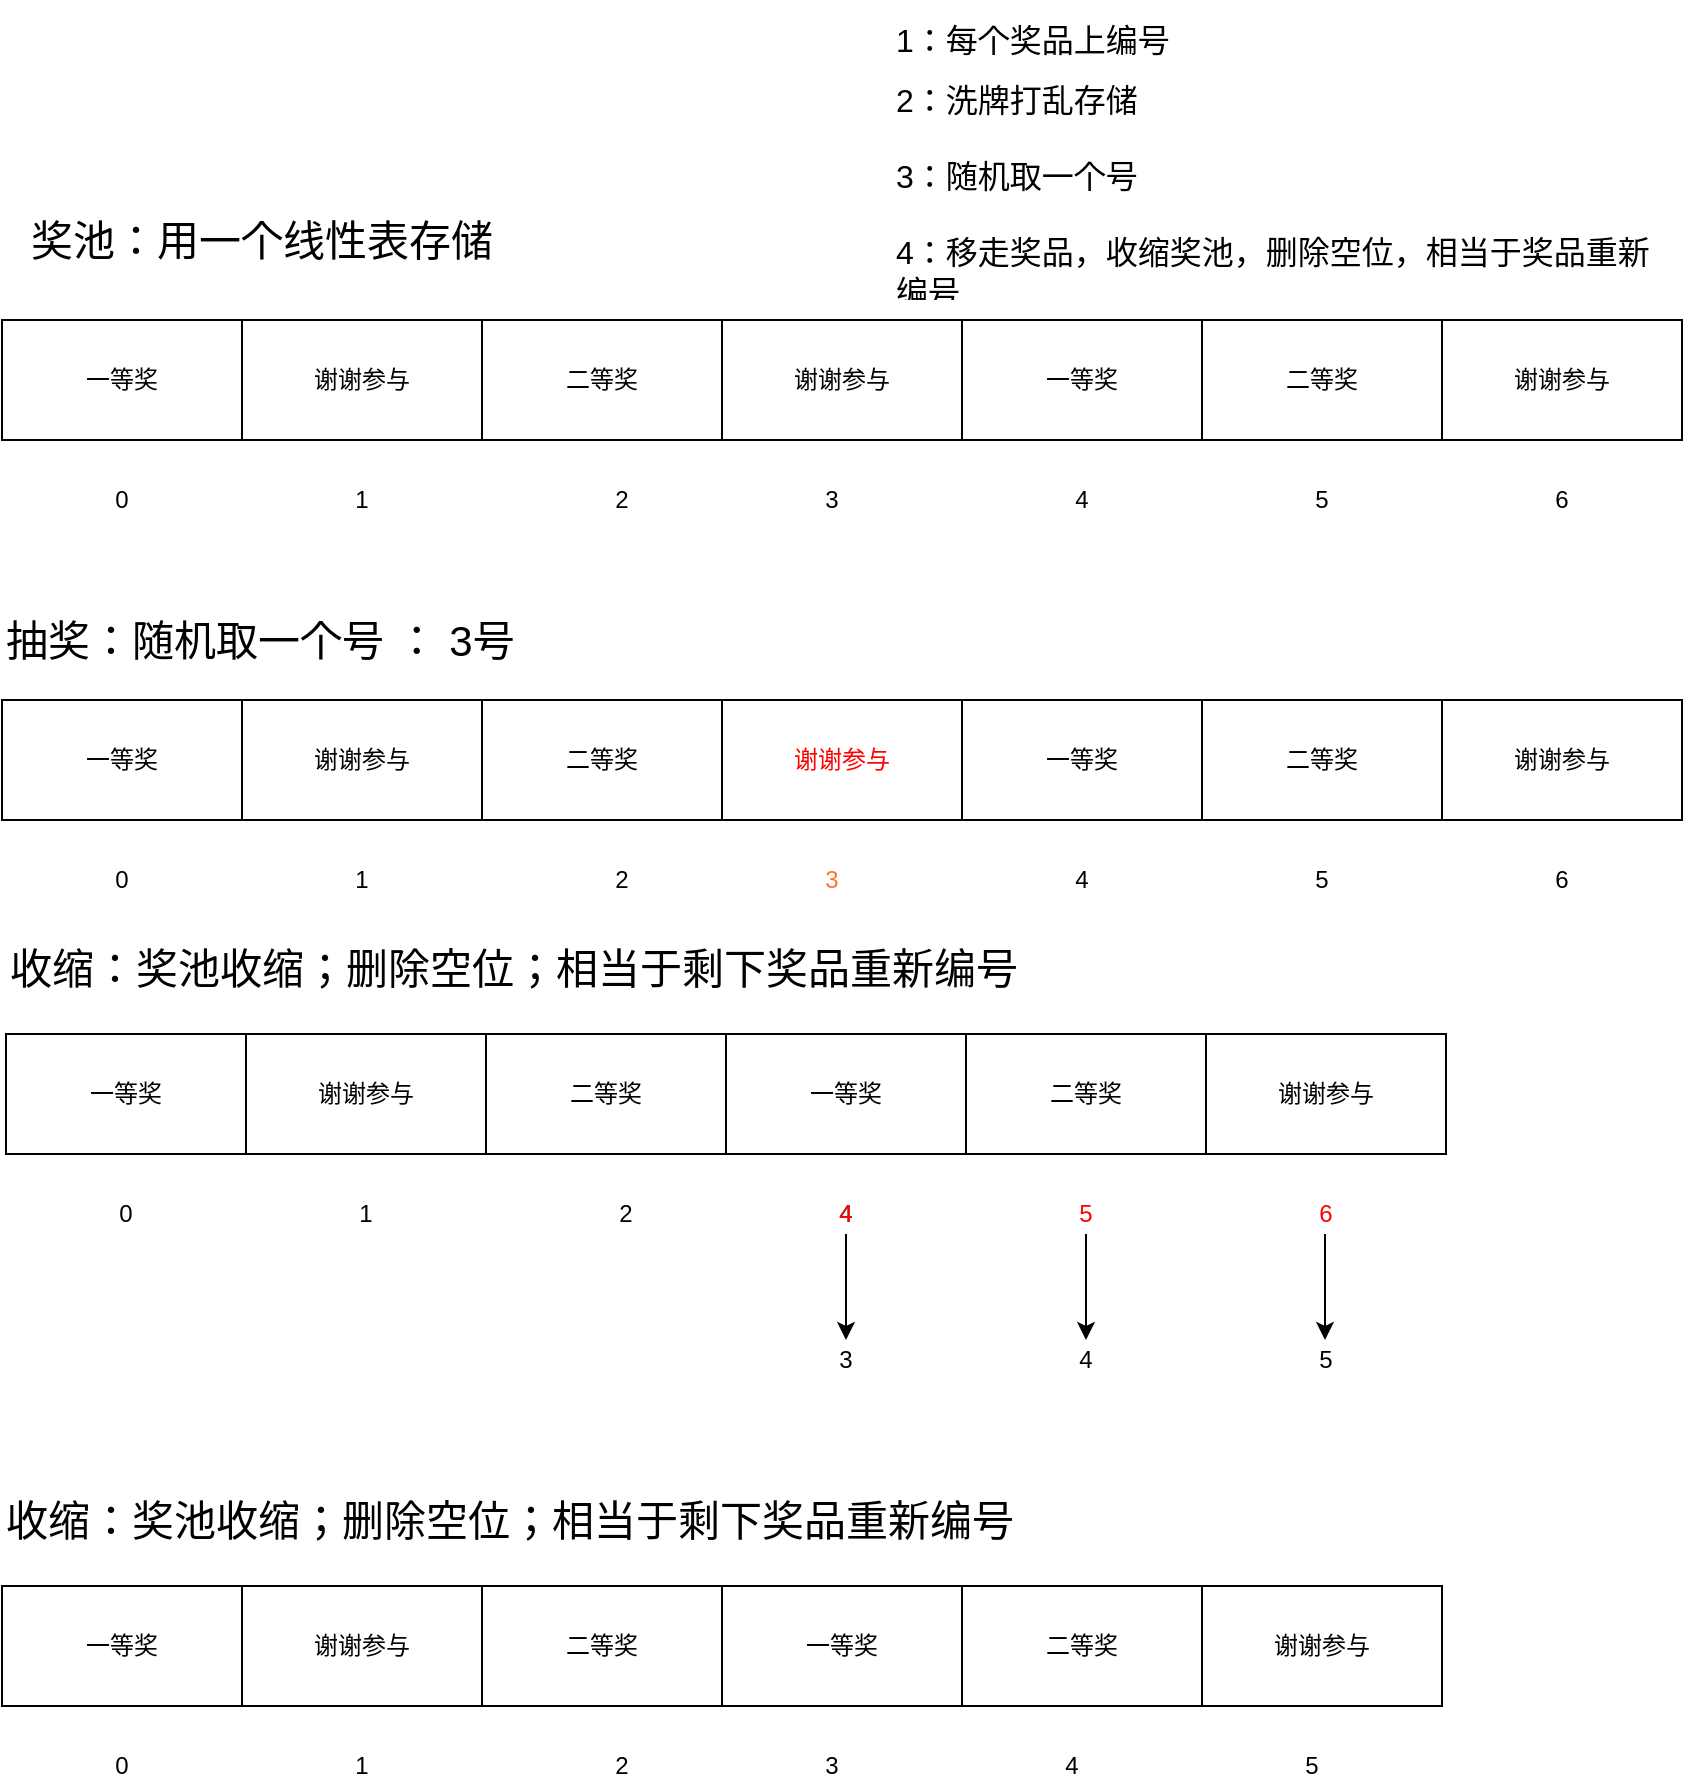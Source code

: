 <mxfile version="14.8.6" type="github">
  <diagram id="Z5xzxhm7ZqA-9We6Hihh" name="第 1 页">
    <mxGraphModel dx="1022" dy="1606" grid="1" gridSize="10" guides="1" tooltips="1" connect="1" arrows="1" fold="1" page="1" pageScale="1" pageWidth="827" pageHeight="1169" math="0" shadow="0">
      <root>
        <mxCell id="0" />
        <mxCell id="1" parent="0" />
        <mxCell id="oC6Kfuh_bPXCMeebPesq-1" value="" style="rounded=0;whiteSpace=wrap;html=1;" vertex="1" parent="1">
          <mxGeometry x="150" y="140" width="830" height="60" as="geometry" />
        </mxCell>
        <mxCell id="oC6Kfuh_bPXCMeebPesq-2" value="一等奖" style="rounded=0;whiteSpace=wrap;html=1;" vertex="1" parent="1">
          <mxGeometry x="150" y="140" width="120" height="60" as="geometry" />
        </mxCell>
        <mxCell id="oC6Kfuh_bPXCMeebPesq-3" value="谢谢参与" style="rounded=0;whiteSpace=wrap;html=1;" vertex="1" parent="1">
          <mxGeometry x="270" y="140" width="120" height="60" as="geometry" />
        </mxCell>
        <mxCell id="oC6Kfuh_bPXCMeebPesq-4" value="二等奖" style="rounded=0;whiteSpace=wrap;html=1;" vertex="1" parent="1">
          <mxGeometry x="390" y="140" width="120" height="60" as="geometry" />
        </mxCell>
        <mxCell id="oC6Kfuh_bPXCMeebPesq-5" value="&lt;span&gt;谢谢参与&lt;/span&gt;" style="rounded=0;whiteSpace=wrap;html=1;" vertex="1" parent="1">
          <mxGeometry x="510" y="140" width="120" height="60" as="geometry" />
        </mxCell>
        <mxCell id="oC6Kfuh_bPXCMeebPesq-6" value="一等奖" style="rounded=0;whiteSpace=wrap;html=1;" vertex="1" parent="1">
          <mxGeometry x="630" y="140" width="120" height="60" as="geometry" />
        </mxCell>
        <mxCell id="oC6Kfuh_bPXCMeebPesq-7" value="二等奖" style="rounded=0;whiteSpace=wrap;html=1;" vertex="1" parent="1">
          <mxGeometry x="750" y="140" width="120" height="60" as="geometry" />
        </mxCell>
        <mxCell id="oC6Kfuh_bPXCMeebPesq-8" value="&lt;span&gt;谢谢参与&lt;/span&gt;" style="rounded=0;whiteSpace=wrap;html=1;" vertex="1" parent="1">
          <mxGeometry x="870" y="140" width="120" height="60" as="geometry" />
        </mxCell>
        <mxCell id="oC6Kfuh_bPXCMeebPesq-9" value="0" style="text;html=1;strokeColor=none;fillColor=none;align=center;verticalAlign=middle;whiteSpace=wrap;rounded=0;" vertex="1" parent="1">
          <mxGeometry x="190" y="220" width="40" height="20" as="geometry" />
        </mxCell>
        <mxCell id="oC6Kfuh_bPXCMeebPesq-10" value="4" style="text;html=1;strokeColor=none;fillColor=none;align=center;verticalAlign=middle;whiteSpace=wrap;rounded=0;" vertex="1" parent="1">
          <mxGeometry x="670" y="220" width="40" height="20" as="geometry" />
        </mxCell>
        <mxCell id="oC6Kfuh_bPXCMeebPesq-11" value="3" style="text;html=1;strokeColor=none;fillColor=none;align=center;verticalAlign=middle;whiteSpace=wrap;rounded=0;" vertex="1" parent="1">
          <mxGeometry x="545" y="220" width="40" height="20" as="geometry" />
        </mxCell>
        <mxCell id="oC6Kfuh_bPXCMeebPesq-12" value="2" style="text;html=1;strokeColor=none;fillColor=none;align=center;verticalAlign=middle;whiteSpace=wrap;rounded=0;" vertex="1" parent="1">
          <mxGeometry x="440" y="220" width="40" height="20" as="geometry" />
        </mxCell>
        <mxCell id="oC6Kfuh_bPXCMeebPesq-13" value="1" style="text;html=1;strokeColor=none;fillColor=none;align=center;verticalAlign=middle;whiteSpace=wrap;rounded=0;" vertex="1" parent="1">
          <mxGeometry x="310" y="220" width="40" height="20" as="geometry" />
        </mxCell>
        <mxCell id="oC6Kfuh_bPXCMeebPesq-16" value="5" style="text;html=1;strokeColor=none;fillColor=none;align=center;verticalAlign=middle;whiteSpace=wrap;rounded=0;" vertex="1" parent="1">
          <mxGeometry x="790" y="220" width="40" height="20" as="geometry" />
        </mxCell>
        <mxCell id="oC6Kfuh_bPXCMeebPesq-17" value="6" style="text;html=1;strokeColor=none;fillColor=none;align=center;verticalAlign=middle;whiteSpace=wrap;rounded=0;" vertex="1" parent="1">
          <mxGeometry x="910" y="220" width="40" height="20" as="geometry" />
        </mxCell>
        <mxCell id="oC6Kfuh_bPXCMeebPesq-18" value="奖池：用一个线性表存储" style="text;html=1;strokeColor=none;fillColor=none;align=center;verticalAlign=middle;whiteSpace=wrap;rounded=0;fontSize=21;" vertex="1" parent="1">
          <mxGeometry x="150" y="90" width="260" height="20" as="geometry" />
        </mxCell>
        <mxCell id="oC6Kfuh_bPXCMeebPesq-19" value="&lt;h1 style=&quot;font-size: 16px&quot;&gt;&lt;span style=&quot;font-weight: normal ; font-size: 16px&quot;&gt;1：每个奖品上编号&lt;/span&gt;&lt;/h1&gt;&lt;div&gt;&lt;span style=&quot;font-weight: normal ; font-size: 16px&quot;&gt;2：洗牌打乱存储&lt;/span&gt;&lt;/div&gt;&lt;div&gt;&lt;span style=&quot;font-weight: normal ; font-size: 16px&quot;&gt;&lt;br&gt;&lt;/span&gt;&lt;/div&gt;&lt;div&gt;&lt;span style=&quot;font-weight: normal ; font-size: 16px&quot;&gt;3：随机取一个号&lt;/span&gt;&lt;/div&gt;&lt;div&gt;&lt;span style=&quot;font-weight: normal ; font-size: 16px&quot;&gt;&lt;br&gt;&lt;/span&gt;&lt;/div&gt;&lt;div&gt;&lt;span style=&quot;font-weight: normal ; font-size: 16px&quot;&gt;4：移走奖品，收缩奖池，删除空位，相当于奖品重新编号&lt;/span&gt;&lt;/div&gt;" style="text;html=1;strokeColor=none;fillColor=none;spacing=5;spacingTop=-20;whiteSpace=wrap;overflow=hidden;rounded=0;fontSize=16;fontStyle=1" vertex="1" parent="1">
          <mxGeometry x="592" y="-10" width="400" height="140" as="geometry" />
        </mxCell>
        <mxCell id="oC6Kfuh_bPXCMeebPesq-20" value="" style="rounded=0;whiteSpace=wrap;html=1;" vertex="1" parent="1">
          <mxGeometry x="150" y="330" width="830" height="60" as="geometry" />
        </mxCell>
        <mxCell id="oC6Kfuh_bPXCMeebPesq-21" value="一等奖" style="rounded=0;whiteSpace=wrap;html=1;" vertex="1" parent="1">
          <mxGeometry x="150" y="330" width="120" height="60" as="geometry" />
        </mxCell>
        <mxCell id="oC6Kfuh_bPXCMeebPesq-22" value="谢谢参与" style="rounded=0;whiteSpace=wrap;html=1;" vertex="1" parent="1">
          <mxGeometry x="270" y="330" width="120" height="60" as="geometry" />
        </mxCell>
        <mxCell id="oC6Kfuh_bPXCMeebPesq-23" value="二等奖" style="rounded=0;whiteSpace=wrap;html=1;" vertex="1" parent="1">
          <mxGeometry x="390" y="330" width="120" height="60" as="geometry" />
        </mxCell>
        <mxCell id="oC6Kfuh_bPXCMeebPesq-24" value="&lt;span&gt;谢谢参与&lt;/span&gt;" style="rounded=0;whiteSpace=wrap;html=1;fontColor=#FF0000;" vertex="1" parent="1">
          <mxGeometry x="510" y="330" width="120" height="60" as="geometry" />
        </mxCell>
        <mxCell id="oC6Kfuh_bPXCMeebPesq-25" value="一等奖" style="rounded=0;whiteSpace=wrap;html=1;" vertex="1" parent="1">
          <mxGeometry x="630" y="330" width="120" height="60" as="geometry" />
        </mxCell>
        <mxCell id="oC6Kfuh_bPXCMeebPesq-26" value="二等奖" style="rounded=0;whiteSpace=wrap;html=1;" vertex="1" parent="1">
          <mxGeometry x="750" y="330" width="120" height="60" as="geometry" />
        </mxCell>
        <mxCell id="oC6Kfuh_bPXCMeebPesq-27" value="&lt;span&gt;谢谢参与&lt;/span&gt;" style="rounded=0;whiteSpace=wrap;html=1;" vertex="1" parent="1">
          <mxGeometry x="870" y="330" width="120" height="60" as="geometry" />
        </mxCell>
        <mxCell id="oC6Kfuh_bPXCMeebPesq-28" value="0" style="text;html=1;strokeColor=none;fillColor=none;align=center;verticalAlign=middle;whiteSpace=wrap;rounded=0;" vertex="1" parent="1">
          <mxGeometry x="190" y="410" width="40" height="20" as="geometry" />
        </mxCell>
        <mxCell id="oC6Kfuh_bPXCMeebPesq-29" value="4" style="text;html=1;strokeColor=none;fillColor=none;align=center;verticalAlign=middle;whiteSpace=wrap;rounded=0;" vertex="1" parent="1">
          <mxGeometry x="670" y="410" width="40" height="20" as="geometry" />
        </mxCell>
        <mxCell id="oC6Kfuh_bPXCMeebPesq-30" value="3" style="text;html=1;strokeColor=none;fillColor=none;align=center;verticalAlign=middle;whiteSpace=wrap;rounded=0;fontColor=#FF7530;" vertex="1" parent="1">
          <mxGeometry x="545" y="410" width="40" height="20" as="geometry" />
        </mxCell>
        <mxCell id="oC6Kfuh_bPXCMeebPesq-31" value="2" style="text;html=1;strokeColor=none;fillColor=none;align=center;verticalAlign=middle;whiteSpace=wrap;rounded=0;" vertex="1" parent="1">
          <mxGeometry x="440" y="410" width="40" height="20" as="geometry" />
        </mxCell>
        <mxCell id="oC6Kfuh_bPXCMeebPesq-32" value="1" style="text;html=1;strokeColor=none;fillColor=none;align=center;verticalAlign=middle;whiteSpace=wrap;rounded=0;" vertex="1" parent="1">
          <mxGeometry x="310" y="410" width="40" height="20" as="geometry" />
        </mxCell>
        <mxCell id="oC6Kfuh_bPXCMeebPesq-33" value="5" style="text;html=1;strokeColor=none;fillColor=none;align=center;verticalAlign=middle;whiteSpace=wrap;rounded=0;" vertex="1" parent="1">
          <mxGeometry x="790" y="410" width="40" height="20" as="geometry" />
        </mxCell>
        <mxCell id="oC6Kfuh_bPXCMeebPesq-34" value="6" style="text;html=1;strokeColor=none;fillColor=none;align=center;verticalAlign=middle;whiteSpace=wrap;rounded=0;" vertex="1" parent="1">
          <mxGeometry x="910" y="410" width="40" height="20" as="geometry" />
        </mxCell>
        <mxCell id="oC6Kfuh_bPXCMeebPesq-35" value="抽奖：随机取一个号 ： 3号" style="text;html=1;strokeColor=none;fillColor=none;align=left;verticalAlign=middle;whiteSpace=wrap;rounded=0;fontSize=21;" vertex="1" parent="1">
          <mxGeometry x="150" y="290" width="260" height="20" as="geometry" />
        </mxCell>
        <mxCell id="oC6Kfuh_bPXCMeebPesq-39" value="一等奖" style="rounded=0;whiteSpace=wrap;html=1;" vertex="1" parent="1">
          <mxGeometry x="152" y="497" width="120" height="60" as="geometry" />
        </mxCell>
        <mxCell id="oC6Kfuh_bPXCMeebPesq-40" value="谢谢参与" style="rounded=0;whiteSpace=wrap;html=1;" vertex="1" parent="1">
          <mxGeometry x="272" y="497" width="120" height="60" as="geometry" />
        </mxCell>
        <mxCell id="oC6Kfuh_bPXCMeebPesq-41" value="二等奖" style="rounded=0;whiteSpace=wrap;html=1;" vertex="1" parent="1">
          <mxGeometry x="392" y="497" width="120" height="60" as="geometry" />
        </mxCell>
        <mxCell id="oC6Kfuh_bPXCMeebPesq-43" value="一等奖" style="rounded=0;whiteSpace=wrap;html=1;" vertex="1" parent="1">
          <mxGeometry x="512" y="497" width="120" height="60" as="geometry" />
        </mxCell>
        <mxCell id="oC6Kfuh_bPXCMeebPesq-44" value="二等奖" style="rounded=0;whiteSpace=wrap;html=1;" vertex="1" parent="1">
          <mxGeometry x="632" y="497" width="120" height="60" as="geometry" />
        </mxCell>
        <mxCell id="oC6Kfuh_bPXCMeebPesq-45" value="&lt;span&gt;谢谢参与&lt;/span&gt;" style="rounded=0;whiteSpace=wrap;html=1;" vertex="1" parent="1">
          <mxGeometry x="752" y="497" width="120" height="60" as="geometry" />
        </mxCell>
        <mxCell id="oC6Kfuh_bPXCMeebPesq-46" value="0" style="text;html=1;strokeColor=none;fillColor=none;align=center;verticalAlign=middle;whiteSpace=wrap;rounded=0;" vertex="1" parent="1">
          <mxGeometry x="192" y="577" width="40" height="20" as="geometry" />
        </mxCell>
        <mxCell id="oC6Kfuh_bPXCMeebPesq-47" value="4" style="text;html=1;strokeColor=none;fillColor=none;align=center;verticalAlign=middle;whiteSpace=wrap;rounded=0;" vertex="1" parent="1">
          <mxGeometry x="552" y="577" width="40" height="20" as="geometry" />
        </mxCell>
        <mxCell id="oC6Kfuh_bPXCMeebPesq-49" value="2" style="text;html=1;strokeColor=none;fillColor=none;align=center;verticalAlign=middle;whiteSpace=wrap;rounded=0;" vertex="1" parent="1">
          <mxGeometry x="442" y="577" width="40" height="20" as="geometry" />
        </mxCell>
        <mxCell id="oC6Kfuh_bPXCMeebPesq-50" value="1" style="text;html=1;strokeColor=none;fillColor=none;align=center;verticalAlign=middle;whiteSpace=wrap;rounded=0;" vertex="1" parent="1">
          <mxGeometry x="312" y="577" width="40" height="20" as="geometry" />
        </mxCell>
        <mxCell id="oC6Kfuh_bPXCMeebPesq-51" value="5" style="text;html=1;strokeColor=none;fillColor=none;align=center;verticalAlign=middle;whiteSpace=wrap;rounded=0;fontColor=#FF0000;" vertex="1" parent="1">
          <mxGeometry x="672" y="577" width="40" height="20" as="geometry" />
        </mxCell>
        <mxCell id="oC6Kfuh_bPXCMeebPesq-52" value="6" style="text;html=1;strokeColor=none;fillColor=none;align=center;verticalAlign=middle;whiteSpace=wrap;rounded=0;fontColor=#FF0000;" vertex="1" parent="1">
          <mxGeometry x="792" y="577" width="40" height="20" as="geometry" />
        </mxCell>
        <mxCell id="oC6Kfuh_bPXCMeebPesq-53" value="收缩：奖池收缩；删除空位；相当于剩下奖品重新编号" style="text;html=1;strokeColor=none;fillColor=none;align=left;verticalAlign=middle;whiteSpace=wrap;rounded=0;fontSize=21;" vertex="1" parent="1">
          <mxGeometry x="152" y="454" width="578" height="20" as="geometry" />
        </mxCell>
        <mxCell id="oC6Kfuh_bPXCMeebPesq-54" value="4" style="text;html=1;strokeColor=none;fillColor=none;align=center;verticalAlign=middle;whiteSpace=wrap;rounded=0;fontColor=#FF0000;" vertex="1" parent="1">
          <mxGeometry x="552" y="577" width="40" height="20" as="geometry" />
        </mxCell>
        <mxCell id="oC6Kfuh_bPXCMeebPesq-55" value="3" style="text;html=1;strokeColor=none;fillColor=none;align=center;verticalAlign=middle;whiteSpace=wrap;rounded=0;" vertex="1" parent="1">
          <mxGeometry x="552" y="650" width="40" height="20" as="geometry" />
        </mxCell>
        <mxCell id="oC6Kfuh_bPXCMeebPesq-56" value="5" style="text;html=1;strokeColor=none;fillColor=none;align=center;verticalAlign=middle;whiteSpace=wrap;rounded=0;" vertex="1" parent="1">
          <mxGeometry x="792" y="650" width="40" height="20" as="geometry" />
        </mxCell>
        <mxCell id="oC6Kfuh_bPXCMeebPesq-57" value="4" style="text;html=1;strokeColor=none;fillColor=none;align=center;verticalAlign=middle;whiteSpace=wrap;rounded=0;" vertex="1" parent="1">
          <mxGeometry x="672" y="650" width="40" height="20" as="geometry" />
        </mxCell>
        <mxCell id="oC6Kfuh_bPXCMeebPesq-58" value="" style="endArrow=classic;html=1;fontSize=16;fontColor=#FF0000;entryX=0.5;entryY=0;entryDx=0;entryDy=0;exitX=0.5;exitY=1;exitDx=0;exitDy=0;" edge="1" parent="1" source="oC6Kfuh_bPXCMeebPesq-54" target="oC6Kfuh_bPXCMeebPesq-55">
          <mxGeometry width="50" height="50" relative="1" as="geometry">
            <mxPoint x="572" y="610" as="sourcePoint" />
            <mxPoint x="480" y="690" as="targetPoint" />
          </mxGeometry>
        </mxCell>
        <mxCell id="oC6Kfuh_bPXCMeebPesq-59" value="" style="endArrow=classic;html=1;fontSize=16;fontColor=#FF0000;entryX=0.5;entryY=0;entryDx=0;entryDy=0;exitX=0.5;exitY=1;exitDx=0;exitDy=0;" edge="1" parent="1">
          <mxGeometry width="50" height="50" relative="1" as="geometry">
            <mxPoint x="692" y="597" as="sourcePoint" />
            <mxPoint x="692" y="650" as="targetPoint" />
          </mxGeometry>
        </mxCell>
        <mxCell id="oC6Kfuh_bPXCMeebPesq-62" value="" style="endArrow=classic;html=1;fontSize=16;fontColor=#FF0000;entryX=0.5;entryY=0;entryDx=0;entryDy=0;exitX=0.5;exitY=1;exitDx=0;exitDy=0;" edge="1" parent="1">
          <mxGeometry width="50" height="50" relative="1" as="geometry">
            <mxPoint x="811.5" y="597" as="sourcePoint" />
            <mxPoint x="811.5" y="650" as="targetPoint" />
          </mxGeometry>
        </mxCell>
        <mxCell id="oC6Kfuh_bPXCMeebPesq-63" value="一等奖" style="rounded=0;whiteSpace=wrap;html=1;" vertex="1" parent="1">
          <mxGeometry x="150" y="773" width="120" height="60" as="geometry" />
        </mxCell>
        <mxCell id="oC6Kfuh_bPXCMeebPesq-64" value="谢谢参与" style="rounded=0;whiteSpace=wrap;html=1;" vertex="1" parent="1">
          <mxGeometry x="270" y="773" width="120" height="60" as="geometry" />
        </mxCell>
        <mxCell id="oC6Kfuh_bPXCMeebPesq-65" value="二等奖" style="rounded=0;whiteSpace=wrap;html=1;" vertex="1" parent="1">
          <mxGeometry x="390" y="773" width="120" height="60" as="geometry" />
        </mxCell>
        <mxCell id="oC6Kfuh_bPXCMeebPesq-66" value="一等奖" style="rounded=0;whiteSpace=wrap;html=1;" vertex="1" parent="1">
          <mxGeometry x="510" y="773" width="120" height="60" as="geometry" />
        </mxCell>
        <mxCell id="oC6Kfuh_bPXCMeebPesq-67" value="二等奖" style="rounded=0;whiteSpace=wrap;html=1;" vertex="1" parent="1">
          <mxGeometry x="630" y="773" width="120" height="60" as="geometry" />
        </mxCell>
        <mxCell id="oC6Kfuh_bPXCMeebPesq-68" value="&lt;span&gt;谢谢参与&lt;/span&gt;" style="rounded=0;whiteSpace=wrap;html=1;" vertex="1" parent="1">
          <mxGeometry x="750" y="773" width="120" height="60" as="geometry" />
        </mxCell>
        <mxCell id="oC6Kfuh_bPXCMeebPesq-69" value="0" style="text;html=1;strokeColor=none;fillColor=none;align=center;verticalAlign=middle;whiteSpace=wrap;rounded=0;" vertex="1" parent="1">
          <mxGeometry x="190" y="853" width="40" height="20" as="geometry" />
        </mxCell>
        <mxCell id="oC6Kfuh_bPXCMeebPesq-71" value="2" style="text;html=1;strokeColor=none;fillColor=none;align=center;verticalAlign=middle;whiteSpace=wrap;rounded=0;" vertex="1" parent="1">
          <mxGeometry x="440" y="853" width="40" height="20" as="geometry" />
        </mxCell>
        <mxCell id="oC6Kfuh_bPXCMeebPesq-72" value="1" style="text;html=1;strokeColor=none;fillColor=none;align=center;verticalAlign=middle;whiteSpace=wrap;rounded=0;" vertex="1" parent="1">
          <mxGeometry x="310" y="853" width="40" height="20" as="geometry" />
        </mxCell>
        <mxCell id="oC6Kfuh_bPXCMeebPesq-75" value="收缩：奖池收缩；删除空位；相当于剩下奖品重新编号" style="text;html=1;strokeColor=none;fillColor=none;align=left;verticalAlign=middle;whiteSpace=wrap;rounded=0;fontSize=21;" vertex="1" parent="1">
          <mxGeometry x="150" y="730" width="578" height="20" as="geometry" />
        </mxCell>
        <mxCell id="oC6Kfuh_bPXCMeebPesq-77" value="3" style="text;html=1;strokeColor=none;fillColor=none;align=center;verticalAlign=middle;whiteSpace=wrap;rounded=0;" vertex="1" parent="1">
          <mxGeometry x="545" y="853" width="40" height="20" as="geometry" />
        </mxCell>
        <mxCell id="oC6Kfuh_bPXCMeebPesq-78" value="5" style="text;html=1;strokeColor=none;fillColor=none;align=center;verticalAlign=middle;whiteSpace=wrap;rounded=0;" vertex="1" parent="1">
          <mxGeometry x="785" y="853" width="40" height="20" as="geometry" />
        </mxCell>
        <mxCell id="oC6Kfuh_bPXCMeebPesq-79" value="4" style="text;html=1;strokeColor=none;fillColor=none;align=center;verticalAlign=middle;whiteSpace=wrap;rounded=0;" vertex="1" parent="1">
          <mxGeometry x="665" y="853" width="40" height="20" as="geometry" />
        </mxCell>
      </root>
    </mxGraphModel>
  </diagram>
</mxfile>
